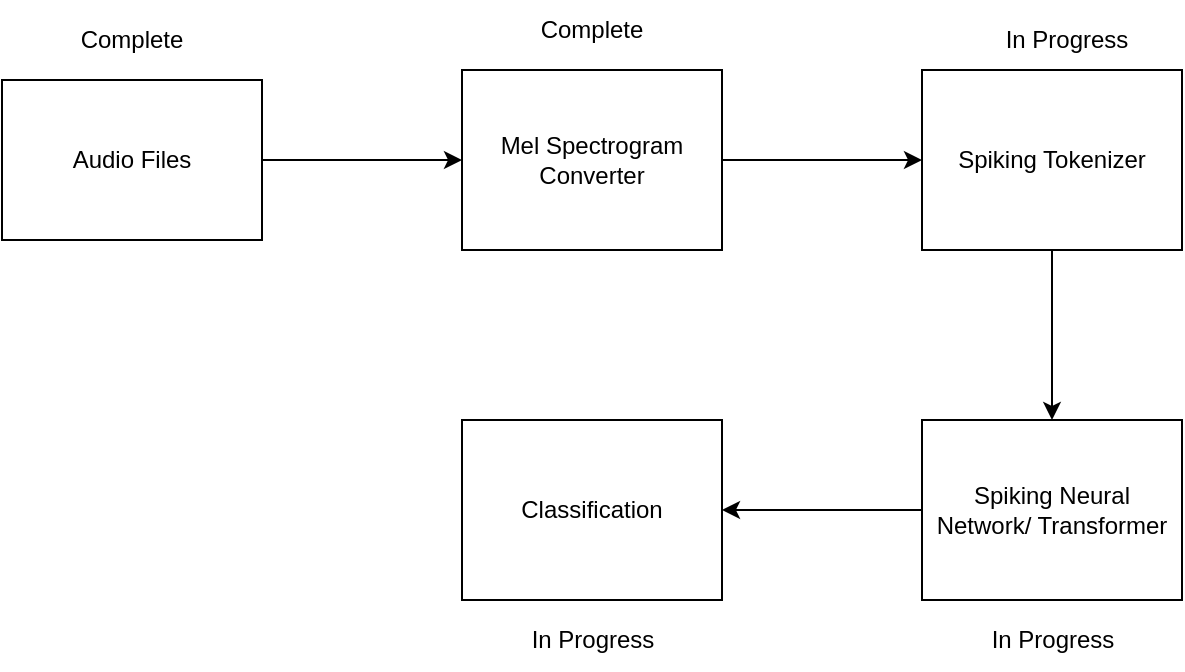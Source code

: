 <mxfile version="26.2.4">
  <diagram name="Page-1" id="wsCPM8hLI4gDSXH8bUM_">
    <mxGraphModel dx="1428" dy="743" grid="1" gridSize="10" guides="1" tooltips="1" connect="1" arrows="1" fold="1" page="1" pageScale="1" pageWidth="850" pageHeight="1100" math="0" shadow="0">
      <root>
        <mxCell id="0" />
        <mxCell id="1" parent="0" />
        <mxCell id="YCi8pKAYH45fGRYkOdii-3" style="edgeStyle=orthogonalEdgeStyle;rounded=0;orthogonalLoop=1;jettySize=auto;html=1;entryX=0;entryY=0.5;entryDx=0;entryDy=0;" edge="1" parent="1" source="YCi8pKAYH45fGRYkOdii-1" target="YCi8pKAYH45fGRYkOdii-2">
          <mxGeometry relative="1" as="geometry" />
        </mxCell>
        <mxCell id="YCi8pKAYH45fGRYkOdii-1" value="Audio Files" style="rounded=0;whiteSpace=wrap;html=1;" vertex="1" parent="1">
          <mxGeometry x="110" y="270" width="130" height="80" as="geometry" />
        </mxCell>
        <mxCell id="YCi8pKAYH45fGRYkOdii-6" style="edgeStyle=orthogonalEdgeStyle;rounded=0;orthogonalLoop=1;jettySize=auto;html=1;entryX=0;entryY=0.5;entryDx=0;entryDy=0;" edge="1" parent="1" source="YCi8pKAYH45fGRYkOdii-2" target="YCi8pKAYH45fGRYkOdii-5">
          <mxGeometry relative="1" as="geometry" />
        </mxCell>
        <mxCell id="YCi8pKAYH45fGRYkOdii-2" value="Mel Spectrogram Converter" style="rounded=0;whiteSpace=wrap;html=1;" vertex="1" parent="1">
          <mxGeometry x="340" y="265" width="130" height="90" as="geometry" />
        </mxCell>
        <mxCell id="YCi8pKAYH45fGRYkOdii-9" style="edgeStyle=orthogonalEdgeStyle;rounded=0;orthogonalLoop=1;jettySize=auto;html=1;entryX=0.5;entryY=0;entryDx=0;entryDy=0;" edge="1" parent="1" source="YCi8pKAYH45fGRYkOdii-5" target="YCi8pKAYH45fGRYkOdii-8">
          <mxGeometry relative="1" as="geometry" />
        </mxCell>
        <mxCell id="YCi8pKAYH45fGRYkOdii-5" value="Spiking Tokenizer" style="rounded=0;whiteSpace=wrap;html=1;" vertex="1" parent="1">
          <mxGeometry x="570" y="265" width="130" height="90" as="geometry" />
        </mxCell>
        <mxCell id="YCi8pKAYH45fGRYkOdii-12" style="edgeStyle=orthogonalEdgeStyle;rounded=0;orthogonalLoop=1;jettySize=auto;html=1;" edge="1" parent="1" source="YCi8pKAYH45fGRYkOdii-8" target="YCi8pKAYH45fGRYkOdii-11">
          <mxGeometry relative="1" as="geometry" />
        </mxCell>
        <mxCell id="YCi8pKAYH45fGRYkOdii-8" value="Spiking Neural Network/ Transformer" style="rounded=0;whiteSpace=wrap;html=1;" vertex="1" parent="1">
          <mxGeometry x="570" y="440" width="130" height="90" as="geometry" />
        </mxCell>
        <mxCell id="YCi8pKAYH45fGRYkOdii-11" value="Classification" style="rounded=0;whiteSpace=wrap;html=1;" vertex="1" parent="1">
          <mxGeometry x="340" y="440" width="130" height="90" as="geometry" />
        </mxCell>
        <mxCell id="YCi8pKAYH45fGRYkOdii-13" value="Complete&lt;span style=&quot;color: rgba(0, 0, 0, 0); font-family: monospace; font-size: 0px; text-align: start; text-wrap-mode: nowrap;&quot;&gt;%3CmxGraphModel%3E%3Croot%3E%3CmxCell%20id%3D%220%22%2F%3E%3CmxCell%20id%3D%221%22%20parent%3D%220%22%2F%3E%3CmxCell%20id%3D%222%22%20value%3D%22Spiking%20Neural%20Network%2F%20Transformer%22%20style%3D%22rounded%3D0%3BwhiteSpace%3Dwrap%3Bhtml%3D1%3B%22%20vertex%3D%221%22%20parent%3D%221%22%3E%3CmxGeometry%20x%3D%22570%22%20y%3D%22440%22%20width%3D%22130%22%20height%3D%2290%22%20as%3D%22geometry%22%2F%3E%3C%2FmxCell%3E%3C%2Froot%3E%3C%2FmxGraphModel%3E&lt;/span&gt;" style="text;html=1;align=center;verticalAlign=middle;whiteSpace=wrap;rounded=0;" vertex="1" parent="1">
          <mxGeometry x="145" y="235" width="60" height="30" as="geometry" />
        </mxCell>
        <mxCell id="YCi8pKAYH45fGRYkOdii-14" value="Complete&lt;span style=&quot;color: rgba(0, 0, 0, 0); font-family: monospace; font-size: 0px; text-align: start; text-wrap-mode: nowrap;&quot;&gt;%3CmxGraphModel%3E%3Croot%3E%3CmxCell%20id%3D%220%22%2F%3E%3CmxCell%20id%3D%221%22%20parent%3D%220%22%2F%3E%3CmxCell%20id%3D%222%22%20value%3D%22Spiking%20Neural%20Network%2F%20Transformer%22%20style%3D%22rounded%3D0%3BwhiteSpace%3Dwrap%3Bhtml%3D1%3B%22%20vertex%3D%221%22%20parent%3D%221%22%3E%3CmxGeometry%20x%3D%22570%22%20y%3D%22440%22%20width%3D%22130%22%20height%3D%2290%22%20as%3D%22geometry%22%2F%3E%3C%2FmxCell%3E%3C%2Froot%3E%3C%2FmxGraphModel%3E&lt;/span&gt;" style="text;html=1;align=center;verticalAlign=middle;whiteSpace=wrap;rounded=0;" vertex="1" parent="1">
          <mxGeometry x="375" y="230" width="60" height="30" as="geometry" />
        </mxCell>
        <mxCell id="YCi8pKAYH45fGRYkOdii-15" value="In Progress" style="text;html=1;align=center;verticalAlign=middle;whiteSpace=wrap;rounded=0;" vertex="1" parent="1">
          <mxGeometry x="605" y="235" width="75" height="30" as="geometry" />
        </mxCell>
        <mxCell id="YCi8pKAYH45fGRYkOdii-16" value="In Progress" style="text;html=1;align=center;verticalAlign=middle;whiteSpace=wrap;rounded=0;" vertex="1" parent="1">
          <mxGeometry x="597.5" y="535" width="75" height="30" as="geometry" />
        </mxCell>
        <mxCell id="YCi8pKAYH45fGRYkOdii-17" value="In Progress" style="text;html=1;align=center;verticalAlign=middle;whiteSpace=wrap;rounded=0;" vertex="1" parent="1">
          <mxGeometry x="367.5" y="535" width="75" height="30" as="geometry" />
        </mxCell>
      </root>
    </mxGraphModel>
  </diagram>
</mxfile>
